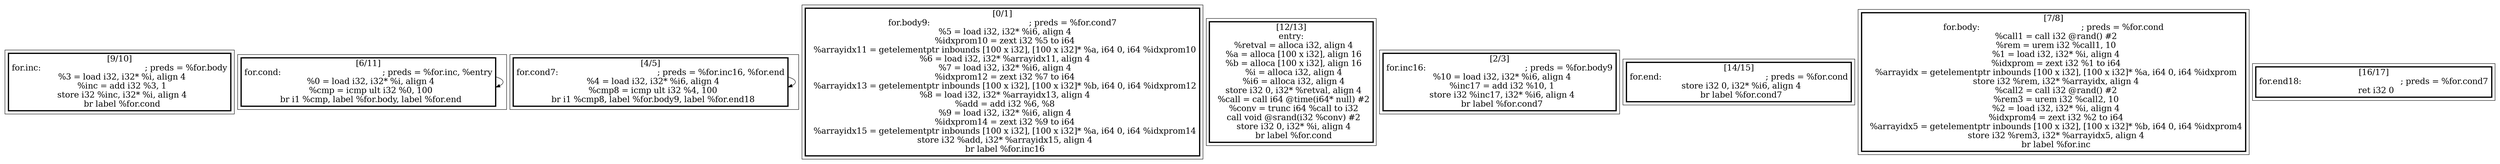 
digraph G {





subgraph cluster8 {


node35 [penwidth=3.0,fontsize=20,shape=rectangle,label="[9/10]
for.inc:                                          ; preds = %for.body
  %3 = load i32, i32* %i, align 4
  %inc = add i32 %3, 1
  store i32 %inc, i32* %i, align 4
  br label %for.cond
" ]



}

subgraph cluster7 {


node34 [penwidth=3.0,fontsize=20,shape=rectangle,label="[6/11]
for.cond:                                         ; preds = %for.inc, %entry
  %0 = load i32, i32* %i, align 4
  %cmp = icmp ult i32 %0, 100
  br i1 %cmp, label %for.body, label %for.end
" ]

node34->node34 [ ]


}

subgraph cluster6 {


node33 [penwidth=3.0,fontsize=20,shape=rectangle,label="[4/5]
for.cond7:                                        ; preds = %for.inc16, %for.end
  %4 = load i32, i32* %i6, align 4
  %cmp8 = icmp ult i32 %4, 100
  br i1 %cmp8, label %for.body9, label %for.end18
" ]

node33->node33 [ ]


}

subgraph cluster0 {


node27 [penwidth=3.0,fontsize=20,shape=rectangle,label="[0/1]
for.body9:                                        ; preds = %for.cond7
  %5 = load i32, i32* %i6, align 4
  %idxprom10 = zext i32 %5 to i64
  %arrayidx11 = getelementptr inbounds [100 x i32], [100 x i32]* %a, i64 0, i64 %idxprom10
  %6 = load i32, i32* %arrayidx11, align 4
  %7 = load i32, i32* %i6, align 4
  %idxprom12 = zext i32 %7 to i64
  %arrayidx13 = getelementptr inbounds [100 x i32], [100 x i32]* %b, i64 0, i64 %idxprom12
  %8 = load i32, i32* %arrayidx13, align 4
  %add = add i32 %6, %8
  %9 = load i32, i32* %i6, align 4
  %idxprom14 = zext i32 %9 to i64
  %arrayidx15 = getelementptr inbounds [100 x i32], [100 x i32]* %a, i64 0, i64 %idxprom14
  store i32 %add, i32* %arrayidx15, align 4
  br label %for.inc16
" ]



}

subgraph cluster5 {


node32 [penwidth=3.0,fontsize=20,shape=rectangle,label="[12/13]
entry:
  %retval = alloca i32, align 4
  %a = alloca [100 x i32], align 16
  %b = alloca [100 x i32], align 16
  %i = alloca i32, align 4
  %i6 = alloca i32, align 4
  store i32 0, i32* %retval, align 4
  %call = call i64 @time(i64* null) #2
  %conv = trunc i64 %call to i32
  call void @srand(i32 %conv) #2
  store i32 0, i32* %i, align 4
  br label %for.cond
" ]



}

subgraph cluster1 {


node28 [penwidth=3.0,fontsize=20,shape=rectangle,label="[2/3]
for.inc16:                                        ; preds = %for.body9
  %10 = load i32, i32* %i6, align 4
  %inc17 = add i32 %10, 1
  store i32 %inc17, i32* %i6, align 4
  br label %for.cond7
" ]



}

subgraph cluster2 {


node29 [penwidth=3.0,fontsize=20,shape=rectangle,label="[14/15]
for.end:                                          ; preds = %for.cond
  store i32 0, i32* %i6, align 4
  br label %for.cond7
" ]



}

subgraph cluster3 {


node30 [penwidth=3.0,fontsize=20,shape=rectangle,label="[7/8]
for.body:                                         ; preds = %for.cond
  %call1 = call i32 @rand() #2
  %rem = urem i32 %call1, 10
  %1 = load i32, i32* %i, align 4
  %idxprom = zext i32 %1 to i64
  %arrayidx = getelementptr inbounds [100 x i32], [100 x i32]* %a, i64 0, i64 %idxprom
  store i32 %rem, i32* %arrayidx, align 4
  %call2 = call i32 @rand() #2
  %rem3 = urem i32 %call2, 10
  %2 = load i32, i32* %i, align 4
  %idxprom4 = zext i32 %2 to i64
  %arrayidx5 = getelementptr inbounds [100 x i32], [100 x i32]* %b, i64 0, i64 %idxprom4
  store i32 %rem3, i32* %arrayidx5, align 4
  br label %for.inc
" ]



}

subgraph cluster4 {


node31 [penwidth=3.0,fontsize=20,shape=rectangle,label="[16/17]
for.end18:                                        ; preds = %for.cond7
  ret i32 0
" ]



}

}
